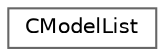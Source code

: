 digraph "Graphical Class Hierarchy"
{
 // LATEX_PDF_SIZE
  bgcolor="transparent";
  edge [fontname=Helvetica,fontsize=10,labelfontname=Helvetica,labelfontsize=10];
  node [fontname=Helvetica,fontsize=10,shape=box,height=0.2,width=0.4];
  rankdir="LR";
  Node0 [id="Node000000",label="CModelList",height=0.2,width=0.4,color="grey40", fillcolor="white", style="filled",URL="$class_c_model_list.html",tooltip=" "];
}
